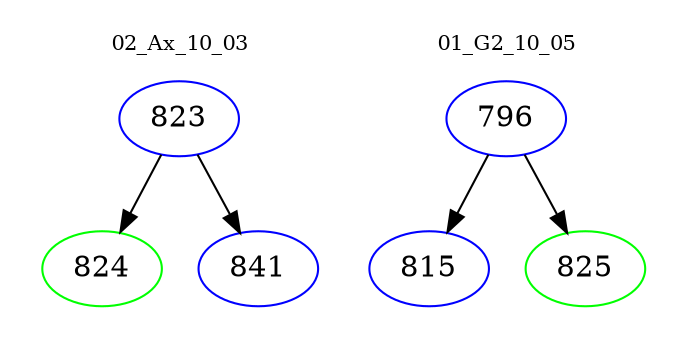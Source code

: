 digraph{
subgraph cluster_0 {
color = white
label = "02_Ax_10_03";
fontsize=10;
T0_823 [label="823", color="blue"]
T0_823 -> T0_824 [color="black"]
T0_824 [label="824", color="green"]
T0_823 -> T0_841 [color="black"]
T0_841 [label="841", color="blue"]
}
subgraph cluster_1 {
color = white
label = "01_G2_10_05";
fontsize=10;
T1_796 [label="796", color="blue"]
T1_796 -> T1_815 [color="black"]
T1_815 [label="815", color="blue"]
T1_796 -> T1_825 [color="black"]
T1_825 [label="825", color="green"]
}
}

